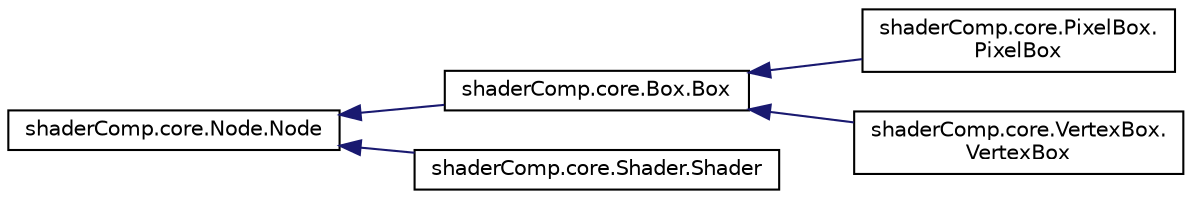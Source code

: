 digraph "Graphical Class Hierarchy"
{
  edge [fontname="Helvetica",fontsize="10",labelfontname="Helvetica",labelfontsize="10"];
  node [fontname="Helvetica",fontsize="10",shape=record];
  rankdir="LR";
  Node1 [label="shaderComp.core.Node.Node",height=0.2,width=0.4,color="black", fillcolor="white", style="filled",URL="$classshader_comp_1_1core_1_1_node_1_1_node.html"];
  Node1 -> Node2 [dir="back",color="midnightblue",fontsize="10",style="solid",fontname="Helvetica"];
  Node2 [label="shaderComp.core.Box.Box",height=0.2,width=0.4,color="black", fillcolor="white", style="filled",URL="$classshader_comp_1_1core_1_1_box_1_1_box.html"];
  Node2 -> Node3 [dir="back",color="midnightblue",fontsize="10",style="solid",fontname="Helvetica"];
  Node3 [label="shaderComp.core.PixelBox.\lPixelBox",height=0.2,width=0.4,color="black", fillcolor="white", style="filled",URL="$classshader_comp_1_1core_1_1_pixel_box_1_1_pixel_box.html"];
  Node2 -> Node4 [dir="back",color="midnightblue",fontsize="10",style="solid",fontname="Helvetica"];
  Node4 [label="shaderComp.core.VertexBox.\lVertexBox",height=0.2,width=0.4,color="black", fillcolor="white", style="filled",URL="$classshader_comp_1_1core_1_1_vertex_box_1_1_vertex_box.html"];
  Node1 -> Node5 [dir="back",color="midnightblue",fontsize="10",style="solid",fontname="Helvetica"];
  Node5 [label="shaderComp.core.Shader.Shader",height=0.2,width=0.4,color="black", fillcolor="white", style="filled",URL="$classshader_comp_1_1core_1_1_shader_1_1_shader.html"];
}
